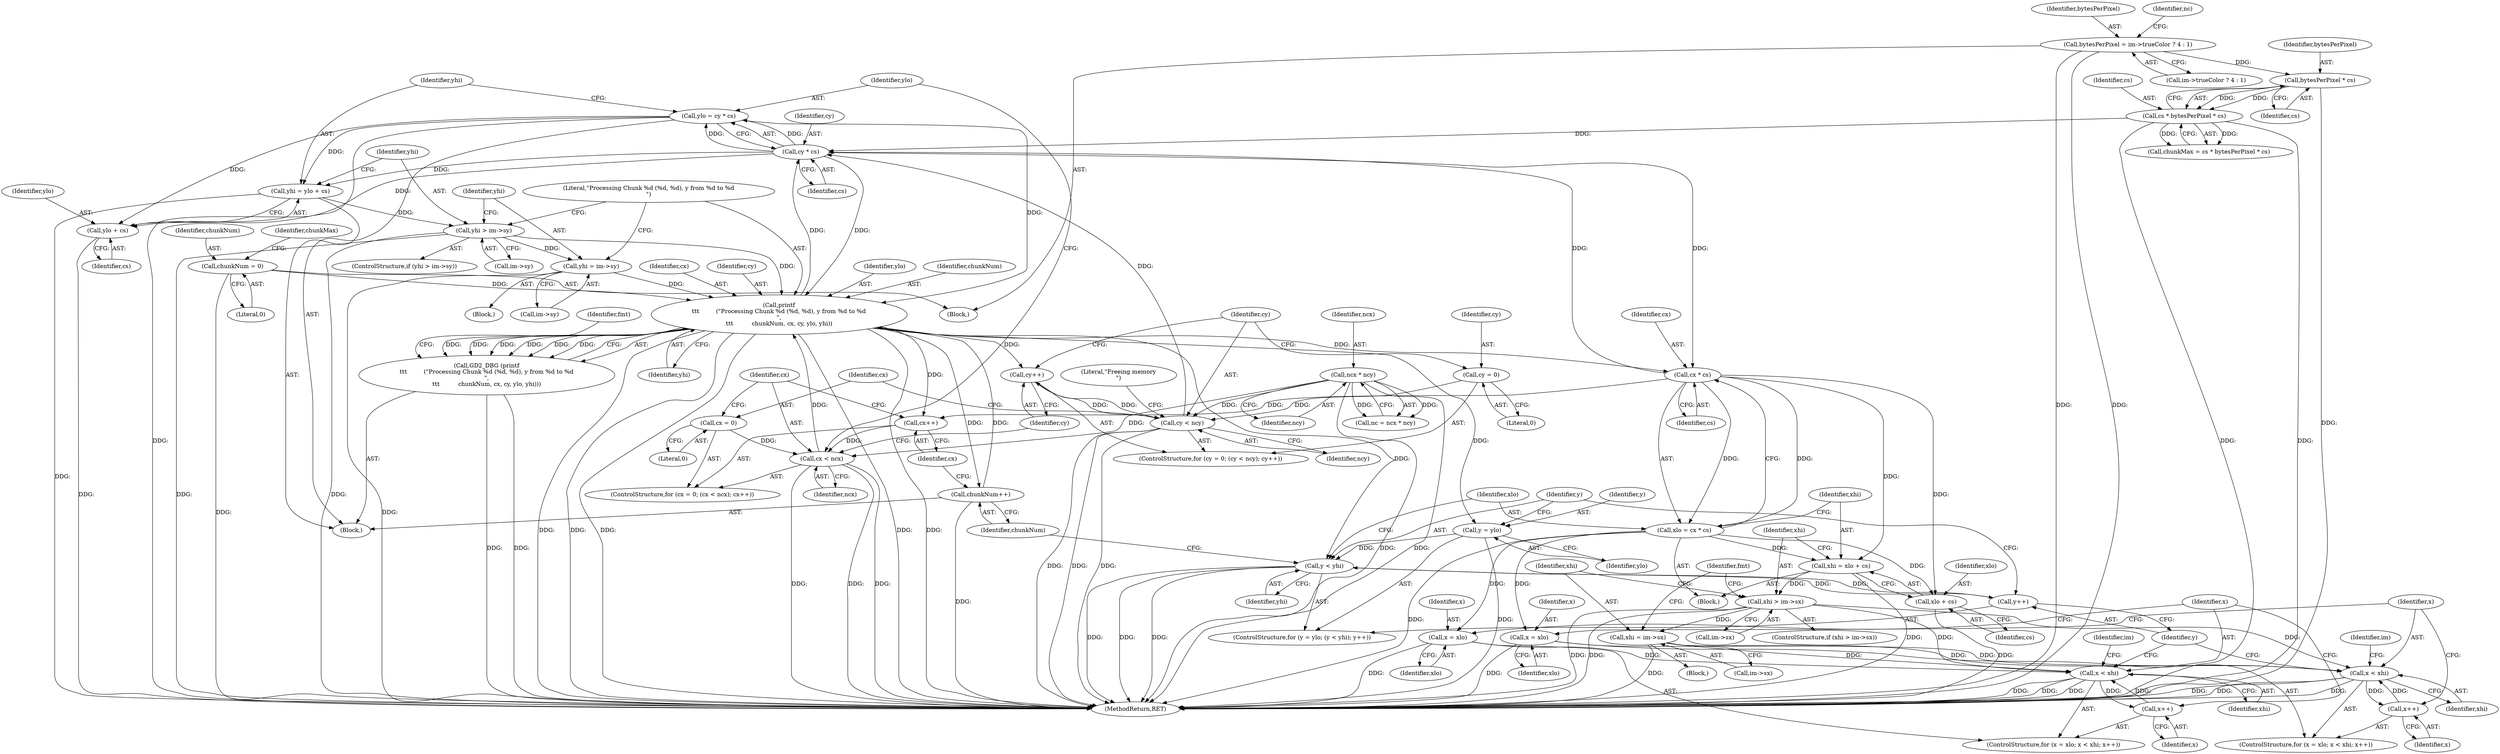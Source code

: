 digraph "0_libgd_fe9ed49dafa993e3af96b6a5a589efeea9bfb36f@integer" {
"1000298" [label="(Call,ylo = cy * cs)"];
"1000300" [label="(Call,cy * cs)"];
"1000321" [label="(Call,printf\n\t\t\t         (\"Processing Chunk %d (%d, %d), y from %d to %d\n\",\n\t\t\t          chunkNum, cx, cy, ylo, yhi))"];
"1000539" [label="(Call,chunkNum++)"];
"1000150" [label="(Call,chunkNum = 0)"];
"1000292" [label="(Call,cx < ncx)"];
"1000289" [label="(Call,cx = 0)"];
"1000295" [label="(Call,cx++)"];
"1000375" [label="(Call,cx * cs)"];
"1000209" [label="(Call,ncx * ncy)"];
"1000298" [label="(Call,ylo = cy * cs)"];
"1000309" [label="(Call,yhi > im->sy)"];
"1000303" [label="(Call,yhi = ylo + cs)"];
"1000315" [label="(Call,yhi = im->sy)"];
"1000282" [label="(Call,cy < ncy)"];
"1000285" [label="(Call,cy++)"];
"1000279" [label="(Call,cy = 0)"];
"1000249" [label="(Call,cs * bytesPerPixel * cs)"];
"1000251" [label="(Call,bytesPerPixel * cs)"];
"1000199" [label="(Call,bytesPerPixel = im->trueColor ? 4 : 1)"];
"1000305" [label="(Call,ylo + cs)"];
"1000373" [label="(Call,xlo = cx * cs)"];
"1000378" [label="(Call,xhi = xlo + cs)"];
"1000384" [label="(Call,xhi > im->sx)"];
"1000390" [label="(Call,xhi = im->sx)"];
"1000404" [label="(Call,x < xhi)"];
"1000407" [label="(Call,x++)"];
"1000465" [label="(Call,x < xhi)"];
"1000468" [label="(Call,x++)"];
"1000380" [label="(Call,xlo + cs)"];
"1000401" [label="(Call,x = xlo)"];
"1000462" [label="(Call,x = xlo)"];
"1000320" [label="(Call,GD2_DBG (printf\n\t\t\t         (\"Processing Chunk %d (%d, %d), y from %d to %d\n\",\n\t\t\t          chunkNum, cx, cy, ylo, yhi)))"];
"1000364" [label="(Call,y = ylo)"];
"1000367" [label="(Call,y < yhi)"];
"1000370" [label="(Call,y++)"];
"1000307" [label="(Identifier,cs)"];
"1000365" [label="(Identifier,y)"];
"1000324" [label="(Identifier,cx)"];
"1000295" [label="(Call,cx++)"];
"1000401" [label="(Call,x = xlo)"];
"1000330" [label="(Identifier,fmt)"];
"1000327" [label="(Identifier,yhi)"];
"1000400" [label="(ControlStructure,for (x = xlo; x < xhi; x++))"];
"1000152" [label="(Literal,0)"];
"1000302" [label="(Identifier,cs)"];
"1000300" [label="(Call,cy * cs)"];
"1000210" [label="(Identifier,ncx)"];
"1000406" [label="(Identifier,xhi)"];
"1000296" [label="(Identifier,cx)"];
"1000461" [label="(ControlStructure,for (x = xlo; x < xhi; x++))"];
"1000377" [label="(Identifier,cs)"];
"1000390" [label="(Call,xhi = im->sx)"];
"1000297" [label="(Block,)"];
"1000200" [label="(Identifier,bytesPerPixel)"];
"1000301" [label="(Identifier,cy)"];
"1000326" [label="(Identifier,ylo)"];
"1000405" [label="(Identifier,x)"];
"1000314" [label="(Block,)"];
"1000321" [label="(Call,printf\n\t\t\t         (\"Processing Chunk %d (%d, %d), y from %d to %d\n\",\n\t\t\t          chunkNum, cx, cy, ylo, yhi))"];
"1000382" [label="(Identifier,cs)"];
"1000320" [label="(Call,GD2_DBG (printf\n\t\t\t         (\"Processing Chunk %d (%d, %d), y from %d to %d\n\",\n\t\t\t          chunkNum, cx, cy, ylo, yhi)))"];
"1000281" [label="(Literal,0)"];
"1000251" [label="(Call,bytesPerPixel * cs)"];
"1000288" [label="(ControlStructure,for (cx = 0; (cx < ncx); cx++))"];
"1000372" [label="(Block,)"];
"1000375" [label="(Call,cx * cs)"];
"1000323" [label="(Identifier,chunkNum)"];
"1000306" [label="(Identifier,ylo)"];
"1000543" [label="(Literal,\"Freeing memory\n\")"];
"1000380" [label="(Call,xlo + cs)"];
"1000408" [label="(Identifier,x)"];
"1000311" [label="(Call,im->sy)"];
"1000304" [label="(Identifier,yhi)"];
"1000292" [label="(Call,cx < ncx)"];
"1000367" [label="(Call,y < yhi)"];
"1000284" [label="(Identifier,ncy)"];
"1000402" [label="(Identifier,x)"];
"1000464" [label="(Identifier,xlo)"];
"1000371" [label="(Identifier,y)"];
"1000286" [label="(Identifier,cy)"];
"1000384" [label="(Call,xhi > im->sx)"];
"1000473" [label="(Identifier,im)"];
"1000299" [label="(Identifier,ylo)"];
"1000376" [label="(Identifier,cx)"];
"1000322" [label="(Literal,\"Processing Chunk %d (%d, %d), y from %d to %d\n\")"];
"1000315" [label="(Call,yhi = im->sy)"];
"1000385" [label="(Identifier,xhi)"];
"1000386" [label="(Call,im->sx)"];
"1000280" [label="(Identifier,cy)"];
"1000290" [label="(Identifier,cx)"];
"1000309" [label="(Call,yhi > im->sy)"];
"1000150" [label="(Call,chunkNum = 0)"];
"1000316" [label="(Identifier,yhi)"];
"1000283" [label="(Identifier,cy)"];
"1000252" [label="(Identifier,bytesPerPixel)"];
"1000389" [label="(Block,)"];
"1000305" [label="(Call,ylo + cs)"];
"1000289" [label="(Call,cx = 0)"];
"1000151" [label="(Identifier,chunkNum)"];
"1000303" [label="(Call,yhi = ylo + cs)"];
"1000466" [label="(Identifier,x)"];
"1000294" [label="(Identifier,ncx)"];
"1000370" [label="(Call,y++)"];
"1000383" [label="(ControlStructure,if (xhi > im->sx))"];
"1000364" [label="(Call,y = ylo)"];
"1000373" [label="(Call,xlo = cx * cs)"];
"1000412" [label="(Identifier,im)"];
"1000391" [label="(Identifier,xhi)"];
"1000249" [label="(Call,cs * bytesPerPixel * cs)"];
"1000363" [label="(ControlStructure,for (y = ylo; (y < yhi); y++))"];
"1000278" [label="(ControlStructure,for (cy = 0; (cy < ncy); cy++))"];
"1000469" [label="(Identifier,x)"];
"1000123" [label="(Block,)"];
"1000398" [label="(Identifier,fmt)"];
"1000540" [label="(Identifier,chunkNum)"];
"1000279" [label="(Call,cy = 0)"];
"1000298" [label="(Call,ylo = cy * cs)"];
"1000368" [label="(Identifier,y)"];
"1000209" [label="(Call,ncx * ncy)"];
"1000381" [label="(Identifier,xlo)"];
"1000369" [label="(Identifier,yhi)"];
"1000325" [label="(Identifier,cy)"];
"1000285" [label="(Call,cy++)"];
"1000207" [label="(Call,nc = ncx * ncy)"];
"1000539" [label="(Call,chunkNum++)"];
"1000465" [label="(Call,x < xhi)"];
"1000403" [label="(Identifier,xlo)"];
"1000404" [label="(Call,x < xhi)"];
"1000250" [label="(Identifier,cs)"];
"1000308" [label="(ControlStructure,if (yhi > im->sy))"];
"1000211" [label="(Identifier,ncy)"];
"1000201" [label="(Call,im->trueColor ? 4 : 1)"];
"1000253" [label="(Identifier,cs)"];
"1000467" [label="(Identifier,xhi)"];
"1000291" [label="(Literal,0)"];
"1000462" [label="(Call,x = xlo)"];
"1000317" [label="(Call,im->sy)"];
"1000208" [label="(Identifier,nc)"];
"1000374" [label="(Identifier,xlo)"];
"1000392" [label="(Call,im->sx)"];
"1000282" [label="(Call,cy < ncy)"];
"1000575" [label="(MethodReturn,RET)"];
"1000310" [label="(Identifier,yhi)"];
"1000407" [label="(Call,x++)"];
"1000463" [label="(Identifier,x)"];
"1000293" [label="(Identifier,cx)"];
"1000378" [label="(Call,xhi = xlo + cs)"];
"1000379" [label="(Identifier,xhi)"];
"1000247" [label="(Call,chunkMax = cs * bytesPerPixel * cs)"];
"1000468" [label="(Call,x++)"];
"1000155" [label="(Identifier,chunkMax)"];
"1000199" [label="(Call,bytesPerPixel = im->trueColor ? 4 : 1)"];
"1000366" [label="(Identifier,ylo)"];
"1000298" -> "1000297"  [label="AST: "];
"1000298" -> "1000300"  [label="CFG: "];
"1000299" -> "1000298"  [label="AST: "];
"1000300" -> "1000298"  [label="AST: "];
"1000304" -> "1000298"  [label="CFG: "];
"1000298" -> "1000575"  [label="DDG: "];
"1000300" -> "1000298"  [label="DDG: "];
"1000300" -> "1000298"  [label="DDG: "];
"1000298" -> "1000303"  [label="DDG: "];
"1000298" -> "1000305"  [label="DDG: "];
"1000298" -> "1000321"  [label="DDG: "];
"1000300" -> "1000302"  [label="CFG: "];
"1000301" -> "1000300"  [label="AST: "];
"1000302" -> "1000300"  [label="AST: "];
"1000321" -> "1000300"  [label="DDG: "];
"1000282" -> "1000300"  [label="DDG: "];
"1000249" -> "1000300"  [label="DDG: "];
"1000375" -> "1000300"  [label="DDG: "];
"1000300" -> "1000303"  [label="DDG: "];
"1000300" -> "1000305"  [label="DDG: "];
"1000300" -> "1000321"  [label="DDG: "];
"1000300" -> "1000375"  [label="DDG: "];
"1000321" -> "1000320"  [label="AST: "];
"1000321" -> "1000327"  [label="CFG: "];
"1000322" -> "1000321"  [label="AST: "];
"1000323" -> "1000321"  [label="AST: "];
"1000324" -> "1000321"  [label="AST: "];
"1000325" -> "1000321"  [label="AST: "];
"1000326" -> "1000321"  [label="AST: "];
"1000327" -> "1000321"  [label="AST: "];
"1000320" -> "1000321"  [label="CFG: "];
"1000321" -> "1000575"  [label="DDG: "];
"1000321" -> "1000575"  [label="DDG: "];
"1000321" -> "1000575"  [label="DDG: "];
"1000321" -> "1000575"  [label="DDG: "];
"1000321" -> "1000575"  [label="DDG: "];
"1000321" -> "1000285"  [label="DDG: "];
"1000321" -> "1000295"  [label="DDG: "];
"1000321" -> "1000320"  [label="DDG: "];
"1000321" -> "1000320"  [label="DDG: "];
"1000321" -> "1000320"  [label="DDG: "];
"1000321" -> "1000320"  [label="DDG: "];
"1000321" -> "1000320"  [label="DDG: "];
"1000321" -> "1000320"  [label="DDG: "];
"1000539" -> "1000321"  [label="DDG: "];
"1000150" -> "1000321"  [label="DDG: "];
"1000292" -> "1000321"  [label="DDG: "];
"1000309" -> "1000321"  [label="DDG: "];
"1000315" -> "1000321"  [label="DDG: "];
"1000321" -> "1000364"  [label="DDG: "];
"1000321" -> "1000367"  [label="DDG: "];
"1000321" -> "1000375"  [label="DDG: "];
"1000321" -> "1000539"  [label="DDG: "];
"1000539" -> "1000297"  [label="AST: "];
"1000539" -> "1000540"  [label="CFG: "];
"1000540" -> "1000539"  [label="AST: "];
"1000296" -> "1000539"  [label="CFG: "];
"1000539" -> "1000575"  [label="DDG: "];
"1000150" -> "1000123"  [label="AST: "];
"1000150" -> "1000152"  [label="CFG: "];
"1000151" -> "1000150"  [label="AST: "];
"1000152" -> "1000150"  [label="AST: "];
"1000155" -> "1000150"  [label="CFG: "];
"1000150" -> "1000575"  [label="DDG: "];
"1000292" -> "1000288"  [label="AST: "];
"1000292" -> "1000294"  [label="CFG: "];
"1000293" -> "1000292"  [label="AST: "];
"1000294" -> "1000292"  [label="AST: "];
"1000299" -> "1000292"  [label="CFG: "];
"1000286" -> "1000292"  [label="CFG: "];
"1000292" -> "1000575"  [label="DDG: "];
"1000292" -> "1000575"  [label="DDG: "];
"1000292" -> "1000575"  [label="DDG: "];
"1000289" -> "1000292"  [label="DDG: "];
"1000295" -> "1000292"  [label="DDG: "];
"1000209" -> "1000292"  [label="DDG: "];
"1000289" -> "1000288"  [label="AST: "];
"1000289" -> "1000291"  [label="CFG: "];
"1000290" -> "1000289"  [label="AST: "];
"1000291" -> "1000289"  [label="AST: "];
"1000293" -> "1000289"  [label="CFG: "];
"1000295" -> "1000288"  [label="AST: "];
"1000295" -> "1000296"  [label="CFG: "];
"1000296" -> "1000295"  [label="AST: "];
"1000293" -> "1000295"  [label="CFG: "];
"1000375" -> "1000295"  [label="DDG: "];
"1000375" -> "1000373"  [label="AST: "];
"1000375" -> "1000377"  [label="CFG: "];
"1000376" -> "1000375"  [label="AST: "];
"1000377" -> "1000375"  [label="AST: "];
"1000373" -> "1000375"  [label="CFG: "];
"1000375" -> "1000373"  [label="DDG: "];
"1000375" -> "1000373"  [label="DDG: "];
"1000375" -> "1000378"  [label="DDG: "];
"1000375" -> "1000380"  [label="DDG: "];
"1000209" -> "1000207"  [label="AST: "];
"1000209" -> "1000211"  [label="CFG: "];
"1000210" -> "1000209"  [label="AST: "];
"1000211" -> "1000209"  [label="AST: "];
"1000207" -> "1000209"  [label="CFG: "];
"1000209" -> "1000575"  [label="DDG: "];
"1000209" -> "1000575"  [label="DDG: "];
"1000209" -> "1000207"  [label="DDG: "];
"1000209" -> "1000207"  [label="DDG: "];
"1000209" -> "1000282"  [label="DDG: "];
"1000309" -> "1000308"  [label="AST: "];
"1000309" -> "1000311"  [label="CFG: "];
"1000310" -> "1000309"  [label="AST: "];
"1000311" -> "1000309"  [label="AST: "];
"1000316" -> "1000309"  [label="CFG: "];
"1000322" -> "1000309"  [label="CFG: "];
"1000309" -> "1000575"  [label="DDG: "];
"1000309" -> "1000575"  [label="DDG: "];
"1000303" -> "1000309"  [label="DDG: "];
"1000309" -> "1000315"  [label="DDG: "];
"1000303" -> "1000297"  [label="AST: "];
"1000303" -> "1000305"  [label="CFG: "];
"1000304" -> "1000303"  [label="AST: "];
"1000305" -> "1000303"  [label="AST: "];
"1000310" -> "1000303"  [label="CFG: "];
"1000303" -> "1000575"  [label="DDG: "];
"1000315" -> "1000314"  [label="AST: "];
"1000315" -> "1000317"  [label="CFG: "];
"1000316" -> "1000315"  [label="AST: "];
"1000317" -> "1000315"  [label="AST: "];
"1000322" -> "1000315"  [label="CFG: "];
"1000315" -> "1000575"  [label="DDG: "];
"1000282" -> "1000278"  [label="AST: "];
"1000282" -> "1000284"  [label="CFG: "];
"1000283" -> "1000282"  [label="AST: "];
"1000284" -> "1000282"  [label="AST: "];
"1000290" -> "1000282"  [label="CFG: "];
"1000543" -> "1000282"  [label="CFG: "];
"1000282" -> "1000575"  [label="DDG: "];
"1000282" -> "1000575"  [label="DDG: "];
"1000282" -> "1000575"  [label="DDG: "];
"1000285" -> "1000282"  [label="DDG: "];
"1000279" -> "1000282"  [label="DDG: "];
"1000282" -> "1000285"  [label="DDG: "];
"1000285" -> "1000278"  [label="AST: "];
"1000285" -> "1000286"  [label="CFG: "];
"1000286" -> "1000285"  [label="AST: "];
"1000283" -> "1000285"  [label="CFG: "];
"1000279" -> "1000278"  [label="AST: "];
"1000279" -> "1000281"  [label="CFG: "];
"1000280" -> "1000279"  [label="AST: "];
"1000281" -> "1000279"  [label="AST: "];
"1000283" -> "1000279"  [label="CFG: "];
"1000249" -> "1000247"  [label="AST: "];
"1000249" -> "1000251"  [label="CFG: "];
"1000250" -> "1000249"  [label="AST: "];
"1000251" -> "1000249"  [label="AST: "];
"1000247" -> "1000249"  [label="CFG: "];
"1000249" -> "1000575"  [label="DDG: "];
"1000249" -> "1000575"  [label="DDG: "];
"1000249" -> "1000247"  [label="DDG: "];
"1000249" -> "1000247"  [label="DDG: "];
"1000251" -> "1000249"  [label="DDG: "];
"1000251" -> "1000249"  [label="DDG: "];
"1000251" -> "1000253"  [label="CFG: "];
"1000252" -> "1000251"  [label="AST: "];
"1000253" -> "1000251"  [label="AST: "];
"1000251" -> "1000575"  [label="DDG: "];
"1000199" -> "1000251"  [label="DDG: "];
"1000199" -> "1000123"  [label="AST: "];
"1000199" -> "1000201"  [label="CFG: "];
"1000200" -> "1000199"  [label="AST: "];
"1000201" -> "1000199"  [label="AST: "];
"1000208" -> "1000199"  [label="CFG: "];
"1000199" -> "1000575"  [label="DDG: "];
"1000199" -> "1000575"  [label="DDG: "];
"1000305" -> "1000307"  [label="CFG: "];
"1000306" -> "1000305"  [label="AST: "];
"1000307" -> "1000305"  [label="AST: "];
"1000305" -> "1000575"  [label="DDG: "];
"1000373" -> "1000372"  [label="AST: "];
"1000374" -> "1000373"  [label="AST: "];
"1000379" -> "1000373"  [label="CFG: "];
"1000373" -> "1000575"  [label="DDG: "];
"1000373" -> "1000378"  [label="DDG: "];
"1000373" -> "1000380"  [label="DDG: "];
"1000373" -> "1000401"  [label="DDG: "];
"1000373" -> "1000462"  [label="DDG: "];
"1000378" -> "1000372"  [label="AST: "];
"1000378" -> "1000380"  [label="CFG: "];
"1000379" -> "1000378"  [label="AST: "];
"1000380" -> "1000378"  [label="AST: "];
"1000385" -> "1000378"  [label="CFG: "];
"1000378" -> "1000575"  [label="DDG: "];
"1000378" -> "1000384"  [label="DDG: "];
"1000384" -> "1000383"  [label="AST: "];
"1000384" -> "1000386"  [label="CFG: "];
"1000385" -> "1000384"  [label="AST: "];
"1000386" -> "1000384"  [label="AST: "];
"1000391" -> "1000384"  [label="CFG: "];
"1000398" -> "1000384"  [label="CFG: "];
"1000384" -> "1000575"  [label="DDG: "];
"1000384" -> "1000575"  [label="DDG: "];
"1000384" -> "1000390"  [label="DDG: "];
"1000384" -> "1000404"  [label="DDG: "];
"1000384" -> "1000465"  [label="DDG: "];
"1000390" -> "1000389"  [label="AST: "];
"1000390" -> "1000392"  [label="CFG: "];
"1000391" -> "1000390"  [label="AST: "];
"1000392" -> "1000390"  [label="AST: "];
"1000398" -> "1000390"  [label="CFG: "];
"1000390" -> "1000575"  [label="DDG: "];
"1000390" -> "1000404"  [label="DDG: "];
"1000390" -> "1000465"  [label="DDG: "];
"1000404" -> "1000400"  [label="AST: "];
"1000404" -> "1000406"  [label="CFG: "];
"1000405" -> "1000404"  [label="AST: "];
"1000406" -> "1000404"  [label="AST: "];
"1000412" -> "1000404"  [label="CFG: "];
"1000371" -> "1000404"  [label="CFG: "];
"1000404" -> "1000575"  [label="DDG: "];
"1000404" -> "1000575"  [label="DDG: "];
"1000404" -> "1000575"  [label="DDG: "];
"1000401" -> "1000404"  [label="DDG: "];
"1000407" -> "1000404"  [label="DDG: "];
"1000404" -> "1000407"  [label="DDG: "];
"1000407" -> "1000400"  [label="AST: "];
"1000407" -> "1000408"  [label="CFG: "];
"1000408" -> "1000407"  [label="AST: "];
"1000405" -> "1000407"  [label="CFG: "];
"1000465" -> "1000461"  [label="AST: "];
"1000465" -> "1000467"  [label="CFG: "];
"1000466" -> "1000465"  [label="AST: "];
"1000467" -> "1000465"  [label="AST: "];
"1000473" -> "1000465"  [label="CFG: "];
"1000371" -> "1000465"  [label="CFG: "];
"1000465" -> "1000575"  [label="DDG: "];
"1000465" -> "1000575"  [label="DDG: "];
"1000465" -> "1000575"  [label="DDG: "];
"1000462" -> "1000465"  [label="DDG: "];
"1000468" -> "1000465"  [label="DDG: "];
"1000465" -> "1000468"  [label="DDG: "];
"1000468" -> "1000461"  [label="AST: "];
"1000468" -> "1000469"  [label="CFG: "];
"1000469" -> "1000468"  [label="AST: "];
"1000466" -> "1000468"  [label="CFG: "];
"1000380" -> "1000382"  [label="CFG: "];
"1000381" -> "1000380"  [label="AST: "];
"1000382" -> "1000380"  [label="AST: "];
"1000380" -> "1000575"  [label="DDG: "];
"1000401" -> "1000400"  [label="AST: "];
"1000401" -> "1000403"  [label="CFG: "];
"1000402" -> "1000401"  [label="AST: "];
"1000403" -> "1000401"  [label="AST: "];
"1000405" -> "1000401"  [label="CFG: "];
"1000401" -> "1000575"  [label="DDG: "];
"1000462" -> "1000461"  [label="AST: "];
"1000462" -> "1000464"  [label="CFG: "];
"1000463" -> "1000462"  [label="AST: "];
"1000464" -> "1000462"  [label="AST: "];
"1000466" -> "1000462"  [label="CFG: "];
"1000462" -> "1000575"  [label="DDG: "];
"1000320" -> "1000297"  [label="AST: "];
"1000330" -> "1000320"  [label="CFG: "];
"1000320" -> "1000575"  [label="DDG: "];
"1000320" -> "1000575"  [label="DDG: "];
"1000364" -> "1000363"  [label="AST: "];
"1000364" -> "1000366"  [label="CFG: "];
"1000365" -> "1000364"  [label="AST: "];
"1000366" -> "1000364"  [label="AST: "];
"1000368" -> "1000364"  [label="CFG: "];
"1000364" -> "1000575"  [label="DDG: "];
"1000364" -> "1000367"  [label="DDG: "];
"1000367" -> "1000363"  [label="AST: "];
"1000367" -> "1000369"  [label="CFG: "];
"1000368" -> "1000367"  [label="AST: "];
"1000369" -> "1000367"  [label="AST: "];
"1000374" -> "1000367"  [label="CFG: "];
"1000540" -> "1000367"  [label="CFG: "];
"1000367" -> "1000575"  [label="DDG: "];
"1000367" -> "1000575"  [label="DDG: "];
"1000367" -> "1000575"  [label="DDG: "];
"1000370" -> "1000367"  [label="DDG: "];
"1000367" -> "1000370"  [label="DDG: "];
"1000370" -> "1000363"  [label="AST: "];
"1000370" -> "1000371"  [label="CFG: "];
"1000371" -> "1000370"  [label="AST: "];
"1000368" -> "1000370"  [label="CFG: "];
}
